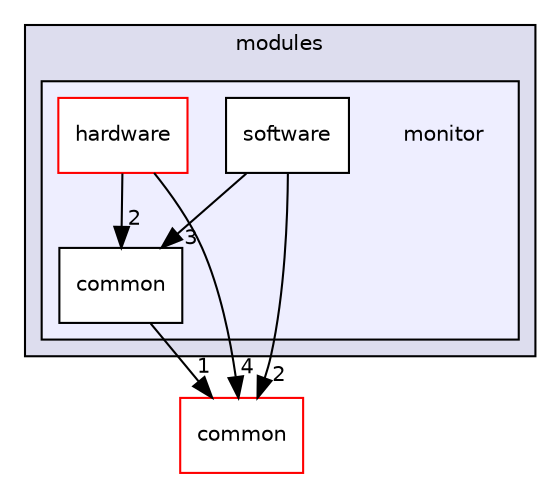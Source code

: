 digraph "modules/monitor" {
  compound=true
  node [ fontsize="10", fontname="Helvetica"];
  edge [ labelfontsize="10", labelfontname="Helvetica"];
  subgraph clusterdir_e05d7e2b1ecd646af5bb94391405f3b5 {
    graph [ bgcolor="#ddddee", pencolor="black", label="modules" fontname="Helvetica", fontsize="10", URL="dir_e05d7e2b1ecd646af5bb94391405f3b5.html"]
  subgraph clusterdir_cfb368a2e3703214a32be16009e9959f {
    graph [ bgcolor="#eeeeff", pencolor="black", label="" URL="dir_cfb368a2e3703214a32be16009e9959f.html"];
    dir_cfb368a2e3703214a32be16009e9959f [shape=plaintext label="monitor"];
    dir_01b67c2fb91f4e1b99e3c3abd77c4234 [shape=box label="common" color="black" fillcolor="white" style="filled" URL="dir_01b67c2fb91f4e1b99e3c3abd77c4234.html"];
    dir_ea1248eb37da9d95c0689f81cf4ff9d2 [shape=box label="hardware" color="red" fillcolor="white" style="filled" URL="dir_ea1248eb37da9d95c0689f81cf4ff9d2.html"];
    dir_6af2e91afb10aebfd39941f9769603c2 [shape=box label="software" color="black" fillcolor="white" style="filled" URL="dir_6af2e91afb10aebfd39941f9769603c2.html"];
  }
  }
  dir_9a5e51f49964887903df6eed98080585 [shape=box label="common" fillcolor="white" style="filled" color="red" URL="dir_9a5e51f49964887903df6eed98080585.html"];
  dir_01b67c2fb91f4e1b99e3c3abd77c4234->dir_9a5e51f49964887903df6eed98080585 [headlabel="1", labeldistance=1.5 headhref="dir_000137_000050.html"];
  dir_ea1248eb37da9d95c0689f81cf4ff9d2->dir_01b67c2fb91f4e1b99e3c3abd77c4234 [headlabel="2", labeldistance=1.5 headhref="dir_000138_000137.html"];
  dir_ea1248eb37da9d95c0689f81cf4ff9d2->dir_9a5e51f49964887903df6eed98080585 [headlabel="4", labeldistance=1.5 headhref="dir_000138_000050.html"];
  dir_6af2e91afb10aebfd39941f9769603c2->dir_01b67c2fb91f4e1b99e3c3abd77c4234 [headlabel="3", labeldistance=1.5 headhref="dir_000143_000137.html"];
  dir_6af2e91afb10aebfd39941f9769603c2->dir_9a5e51f49964887903df6eed98080585 [headlabel="2", labeldistance=1.5 headhref="dir_000143_000050.html"];
}
